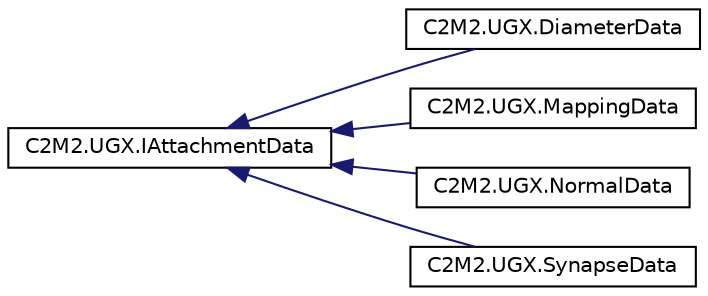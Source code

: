 digraph "Graphical Class Hierarchy"
{
 // LATEX_PDF_SIZE
  edge [fontname="Helvetica",fontsize="10",labelfontname="Helvetica",labelfontsize="10"];
  node [fontname="Helvetica",fontsize="10",shape=record];
  rankdir="LR";
  Node0 [label="C2M2.UGX.IAttachmentData",height=0.2,width=0.4,color="black", fillcolor="white", style="filled",URL="$d1/d77/interface_c2_m2_1_1_u_g_x_1_1_i_attachment_data.html",tooltip="Marker interface for attachment data"];
  Node0 -> Node1 [dir="back",color="midnightblue",fontsize="10",style="solid",fontname="Helvetica"];
  Node1 [label="C2M2.UGX.DiameterData",height=0.2,width=0.4,color="black", fillcolor="white", style="filled",URL="$d2/dda/struct_c2_m2_1_1_u_g_x_1_1_diameter_data.html",tooltip="Data for diameter attachment"];
  Node0 -> Node2 [dir="back",color="midnightblue",fontsize="10",style="solid",fontname="Helvetica"];
  Node2 [label="C2M2.UGX.MappingData",height=0.2,width=0.4,color="black", fillcolor="white", style="filled",URL="$d7/d88/struct_c2_m2_1_1_u_g_x_1_1_mapping_data.html",tooltip="Data for mapping attachment"];
  Node0 -> Node3 [dir="back",color="midnightblue",fontsize="10",style="solid",fontname="Helvetica"];
  Node3 [label="C2M2.UGX.NormalData",height=0.2,width=0.4,color="black", fillcolor="white", style="filled",URL="$d4/dfd/struct_c2_m2_1_1_u_g_x_1_1_normal_data.html",tooltip="Data for normals of grid"];
  Node0 -> Node4 [dir="back",color="midnightblue",fontsize="10",style="solid",fontname="Helvetica"];
  Node4 [label="C2M2.UGX.SynapseData",height=0.2,width=0.4,color="black", fillcolor="white", style="filled",URL="$d9/d89/struct_c2_m2_1_1_u_g_x_1_1_synapse_data.html",tooltip="Data for synapse attachment"];
}
